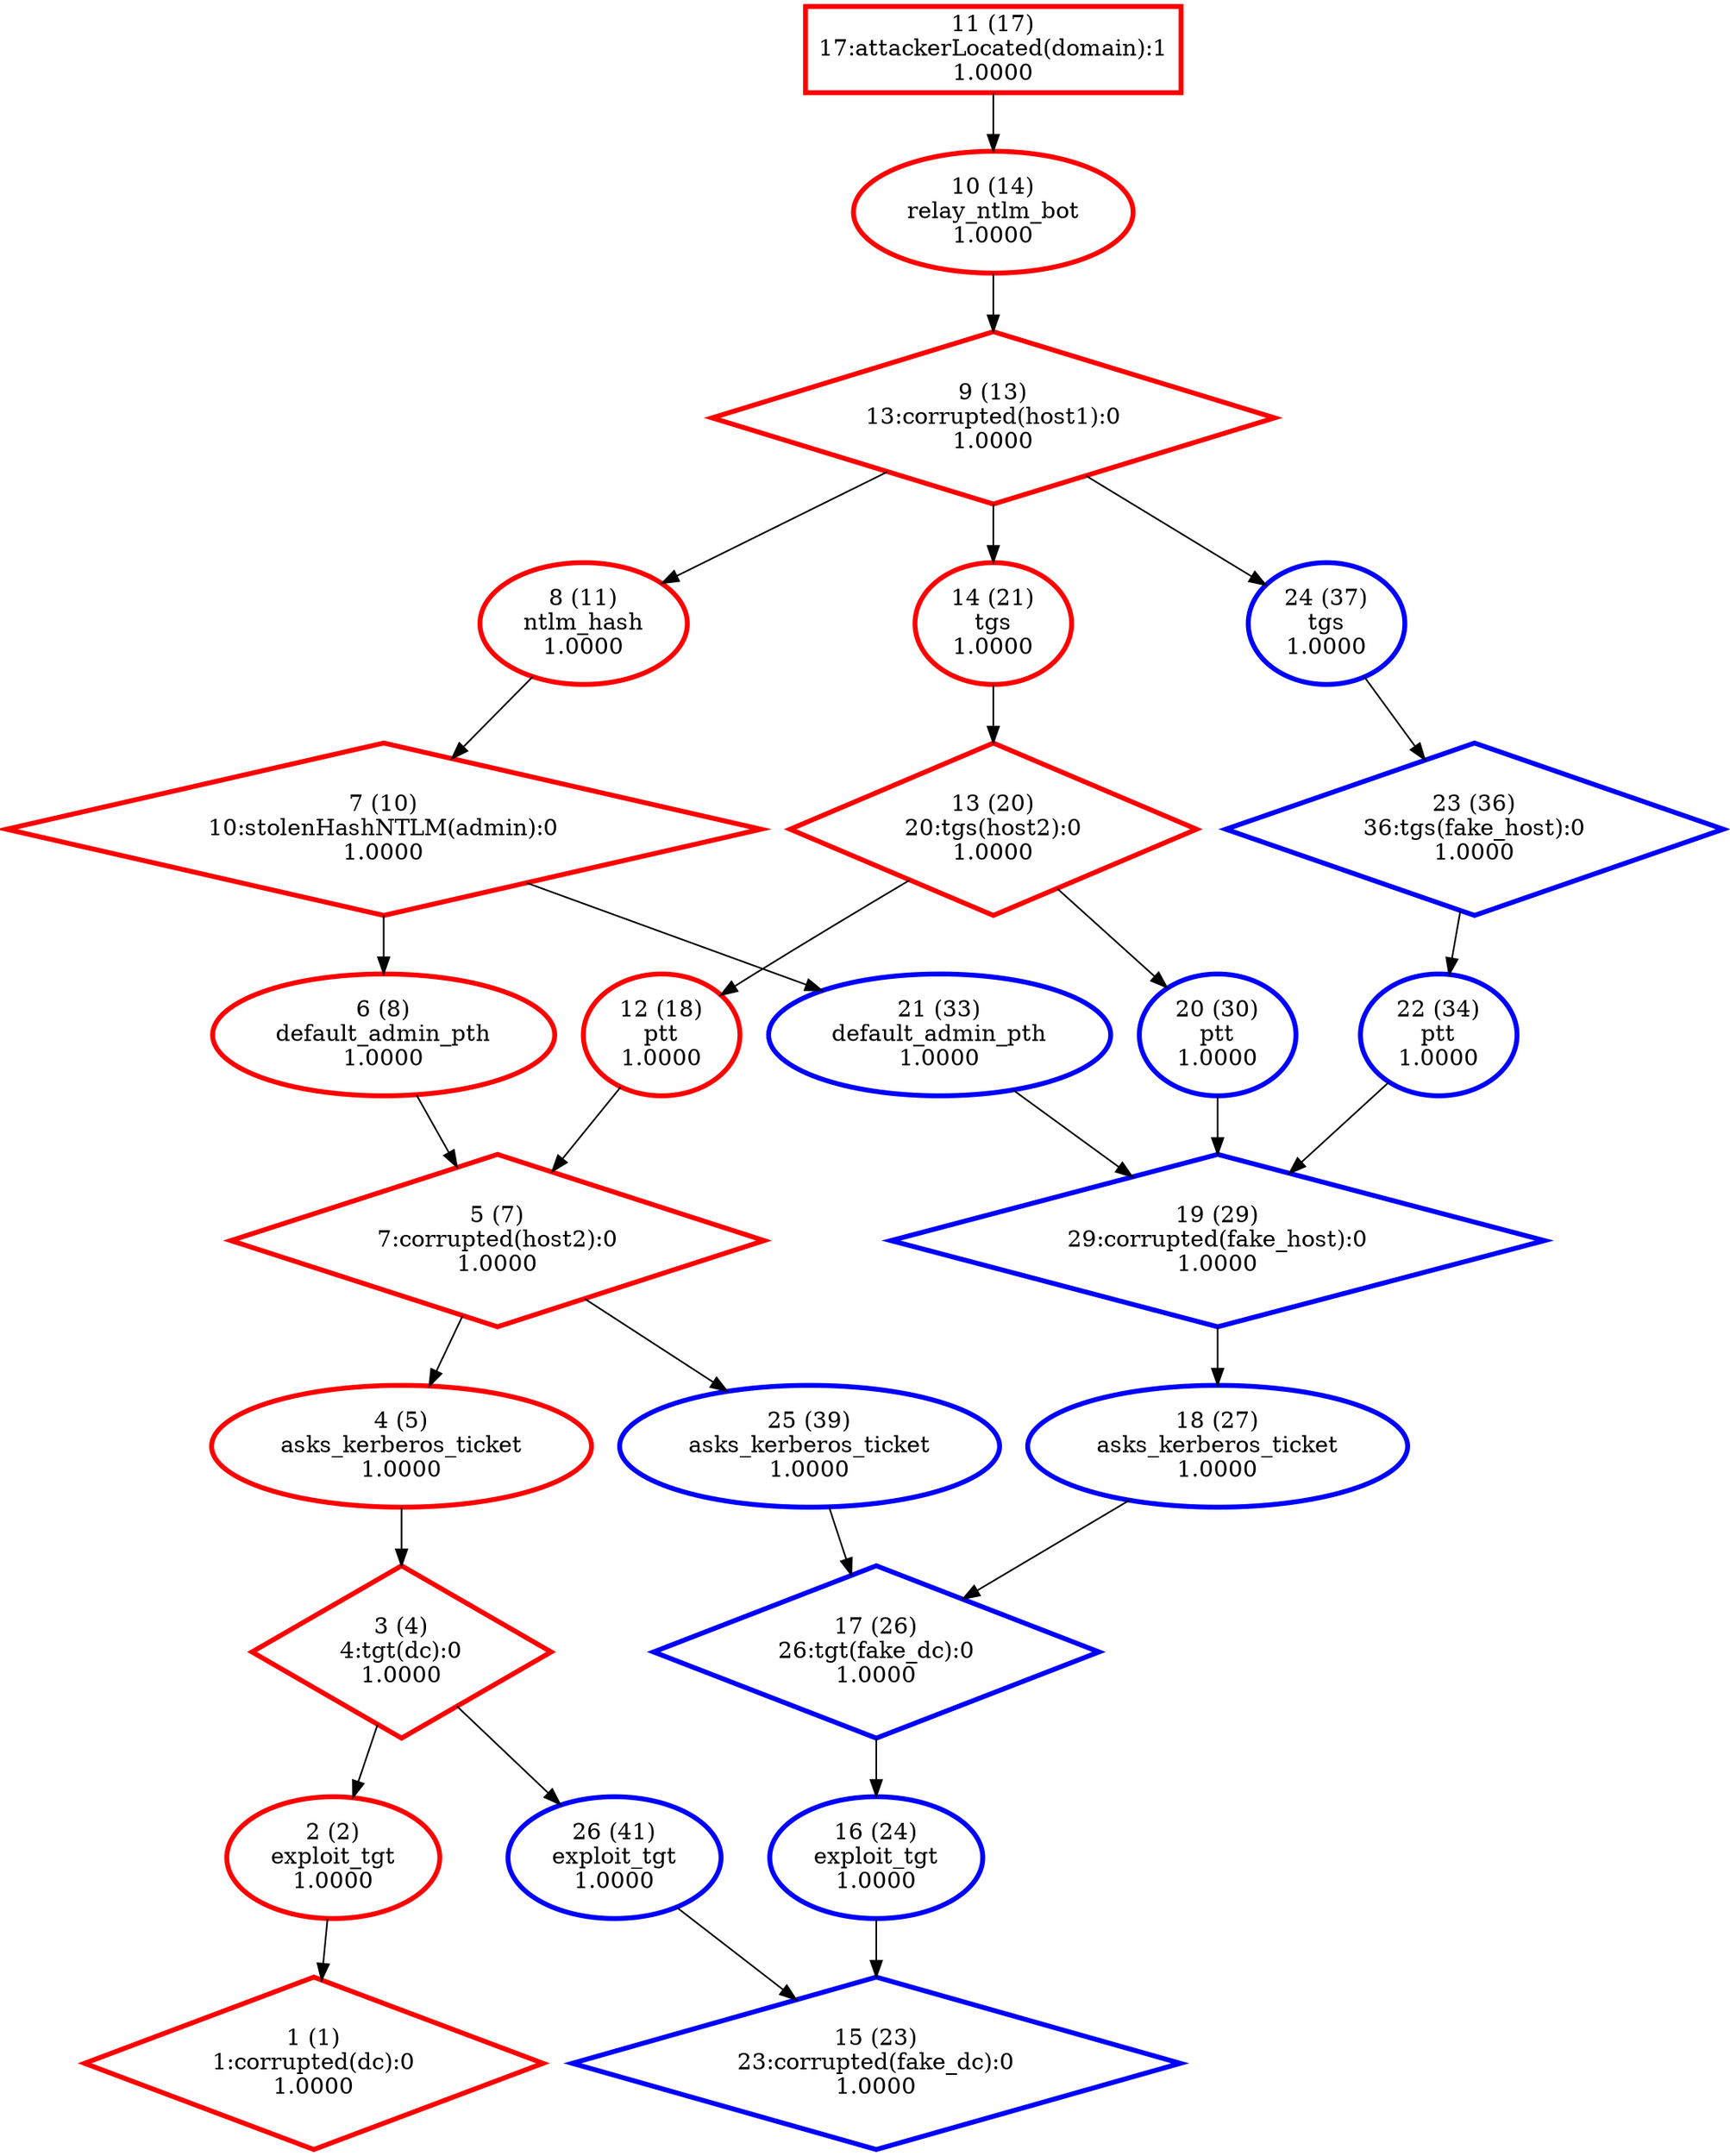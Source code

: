 digraph G {
  1 [label="1 (1)\n1:corrupted(dc):0\n1.0000", color="#FF0000", penwidth=3, shape="diamond"];
  2 [label="2 (2)\nexploit_tgt\n1.0000", color="#FF0000", penwidth=3, shape="ellipse"];
  3 [label="3 (4)\n4:tgt(dc):0\n1.0000", color="#FF0000", penwidth=3, shape="diamond"];
  4 [label="4 (5)\nasks_kerberos_ticket\n1.0000", color="#FF0000", penwidth=3, shape="ellipse"];
  5 [label="5 (7)\n7:corrupted(host2):0\n1.0000", color="#FF0000", penwidth=3, shape="diamond"];
  6 [label="6 (8)\ndefault_admin_pth\n1.0000", color="#FF0000", penwidth=3, shape="ellipse"];
  7 [label="7 (10)\n10:stolenHashNTLM(admin):0\n1.0000", color="#FF0000", penwidth=3, shape="diamond"];
  8 [label="8 (11)\nntlm_hash\n1.0000", color="#FF0000", penwidth=3, shape="ellipse"];
  9 [label="9 (13)\n13:corrupted(host1):0\n1.0000", color="#FF0000", penwidth=3, shape="diamond"];
  10 [label="10 (14)\nrelay_ntlm_bot\n1.0000", color="#FF0000", penwidth=3, shape="ellipse"];
  11 [label="11 (17)\n17:attackerLocated(domain):1\n1.0000", color="#FF0000", penwidth=3, shape="box"];
  12 [label="12 (18)\nptt\n1.0000", color="#FF0000", penwidth=3, shape="ellipse"];
  13 [label="13 (20)\n20:tgs(host2):0\n1.0000", color="#FF0000", penwidth=3, shape="diamond"];
  14 [label="14 (21)\ntgs\n1.0000", color="#FF0000", penwidth=3, shape="ellipse"];
  15 [label="15 (23)\n23:corrupted(fake_dc):0\n1.0000", color="blue", penwidth=3, shape="diamond"];
  16 [label="16 (24)\nexploit_tgt\n1.0000", color="blue", penwidth=3, shape="ellipse"];
  17 [label="17 (26)\n26:tgt(fake_dc):0\n1.0000", color="blue", penwidth=3, shape="diamond"];
  18 [label="18 (27)\nasks_kerberos_ticket\n1.0000", color="blue", penwidth=3, shape="ellipse"];
  19 [label="19 (29)\n29:corrupted(fake_host):0\n1.0000", color="blue", penwidth=3, shape="diamond"];
  20 [label="20 (30)\nptt\n1.0000", color="blue", penwidth=3, shape="ellipse"];
  21 [label="21 (33)\ndefault_admin_pth\n1.0000", color="blue", penwidth=3, shape="ellipse"];
  22 [label="22 (34)\nptt\n1.0000", color="blue", penwidth=3, shape="ellipse"];
  23 [label="23 (36)\n36:tgs(fake_host):0\n1.0000", color="blue", penwidth=3, shape="diamond"];
  24 [label="24 (37)\ntgs\n1.0000", color="blue", penwidth=3, shape="ellipse"];
  25 [label="25 (39)\nasks_kerberos_ticket\n1.0000", color="blue", penwidth=3, shape="ellipse"];
  26 [label="26 (41)\nexploit_tgt\n1.0000", color="blue", penwidth=3, shape="ellipse"];
  "11" -> "10";
  "10" -> "9";
  "9" -> "8";
  "9" -> "14";
  "9" -> "24";
  "8" -> "7";
  "7" -> "6";
  "7" -> "21";
  "6" -> "5";
  "5" -> "4";
  "5" -> "25";
  "14" -> "13";
  "13" -> "12";
  "13" -> "20";
  "12" -> "5";
  "4" -> "3";
  "3" -> "2";
  "3" -> "26";
  "2" -> "1";
  "20" -> "19";
  "19" -> "18";
  "21" -> "19";
  "24" -> "23";
  "23" -> "22";
  "22" -> "19";
  "18" -> "17";
  "17" -> "16";
  "25" -> "17";
  "16" -> "15";
  "26" -> "15";
}